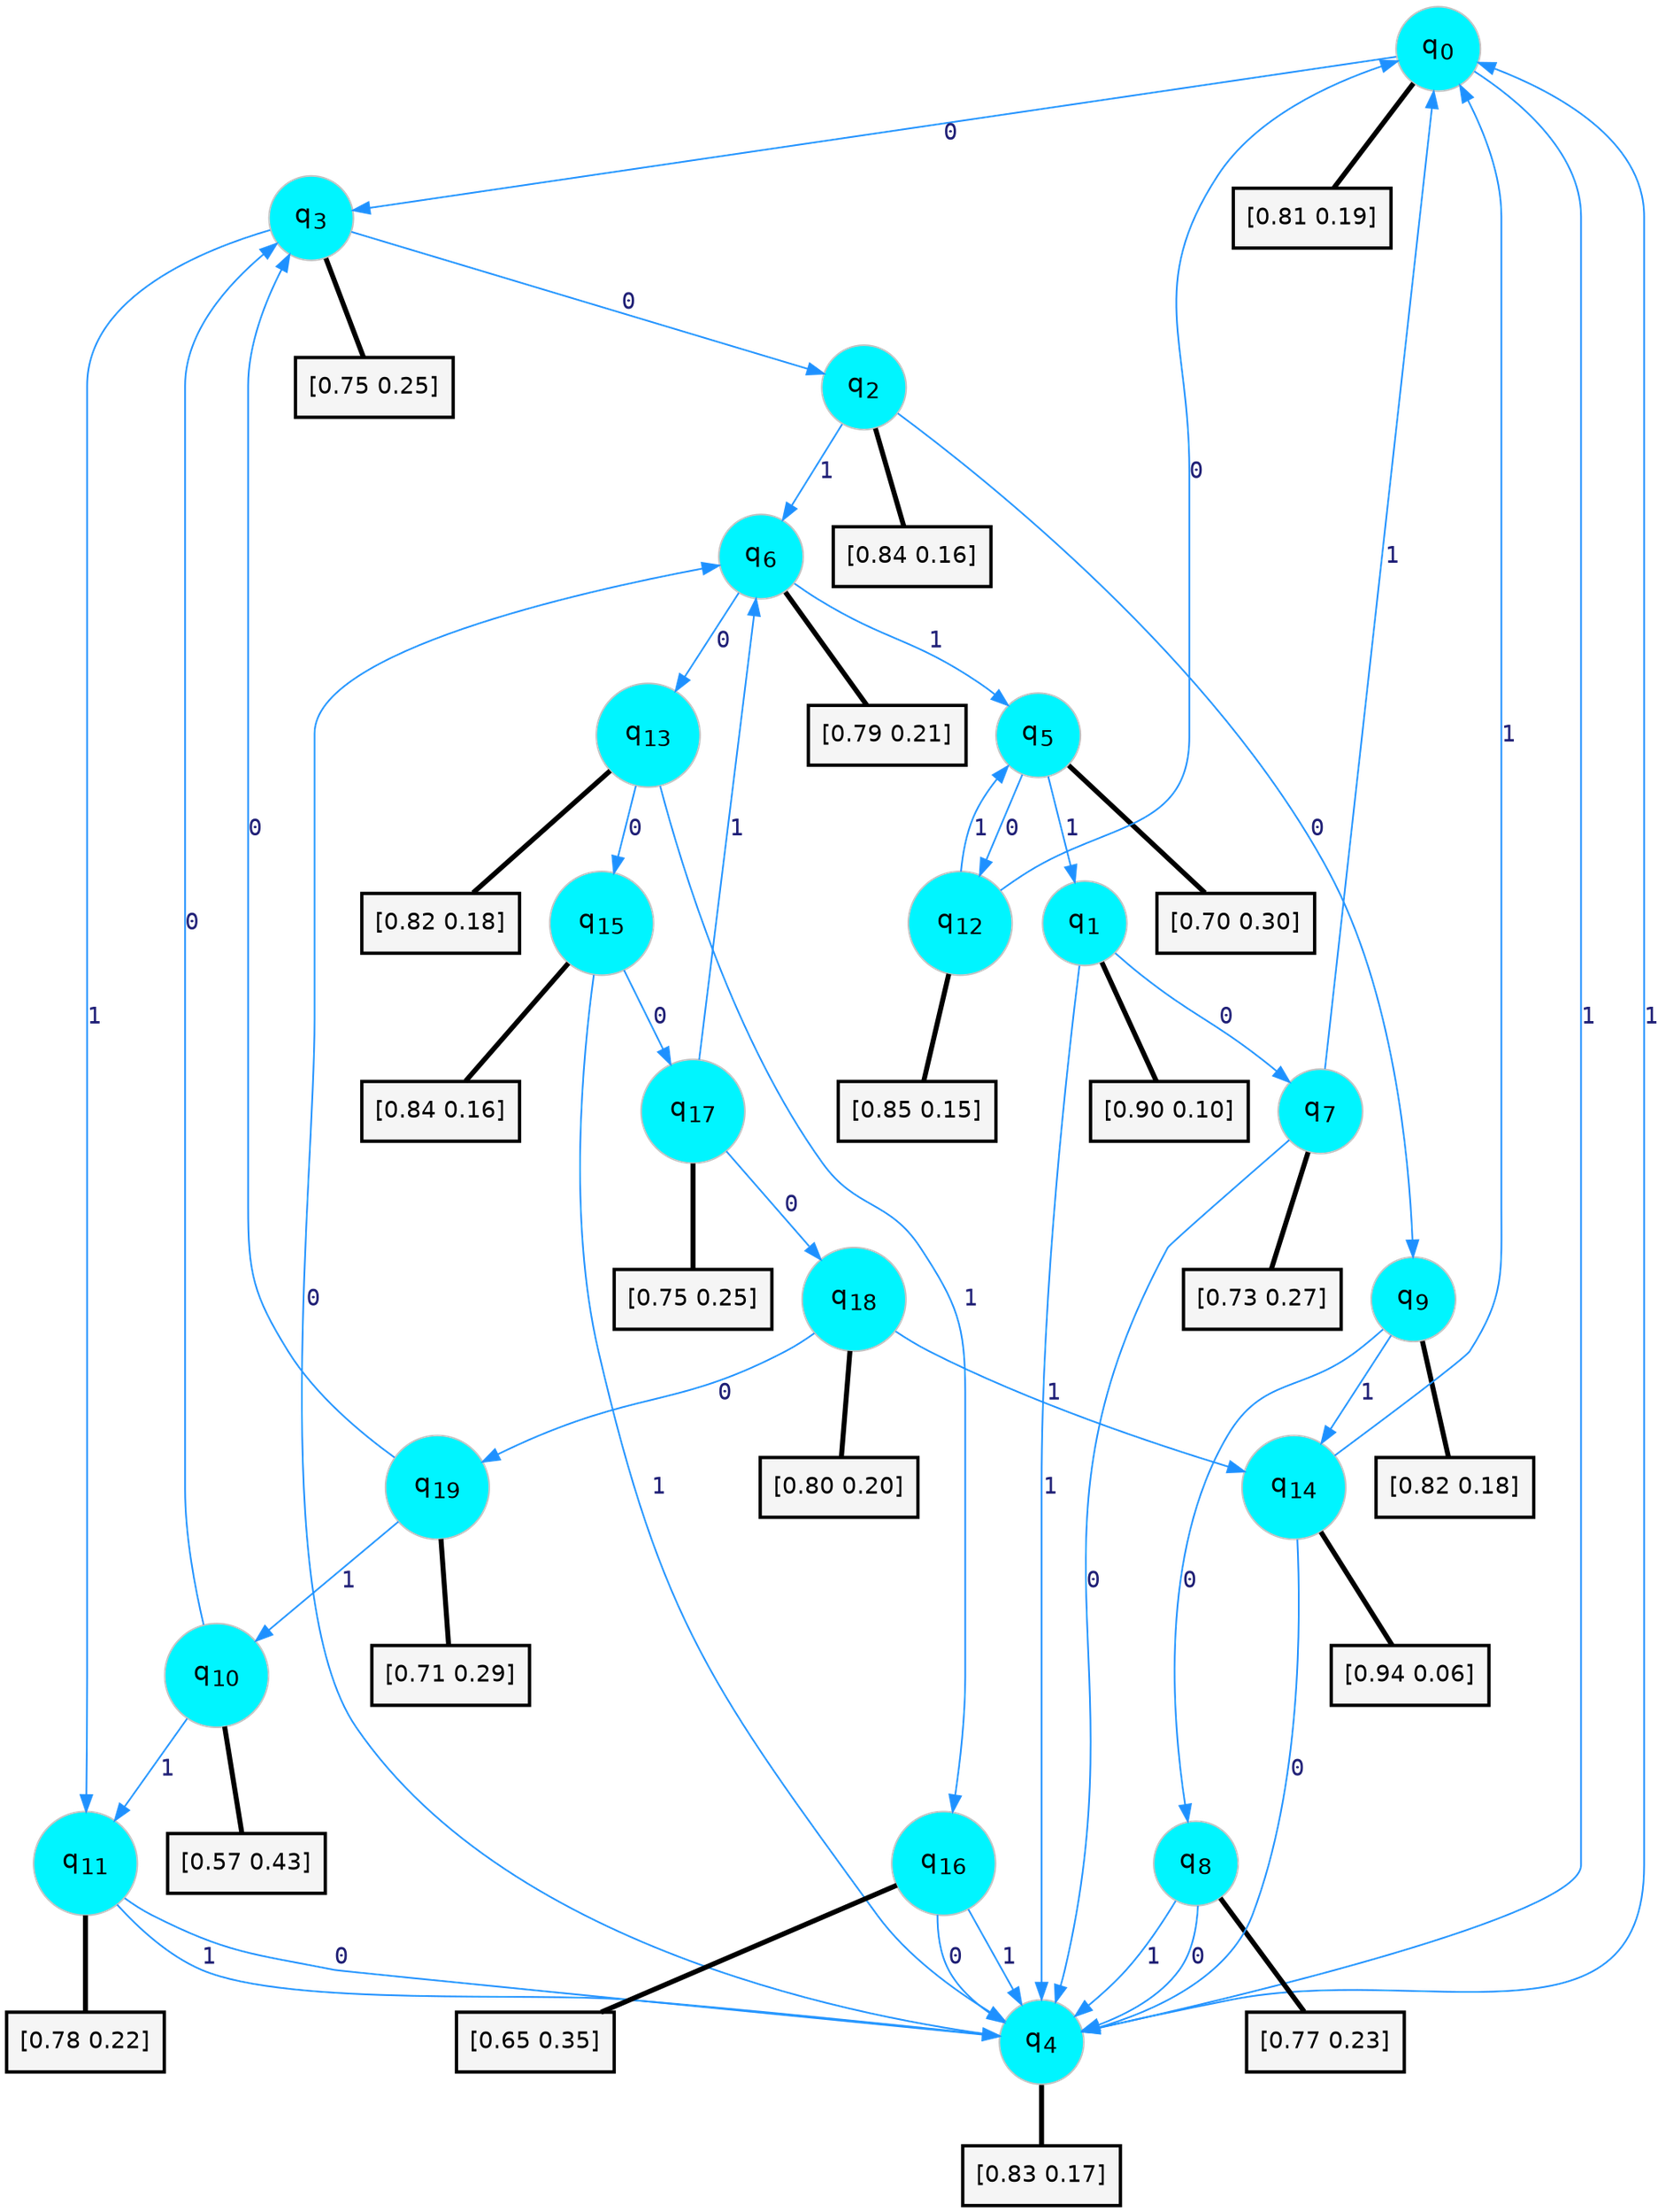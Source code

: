 digraph G {
graph [
bgcolor=transparent, dpi=300, rankdir=TD, size="40,25"];
node [
color=gray, fillcolor=turquoise1, fontcolor=black, fontname=Helvetica, fontsize=16, fontweight=bold, shape=circle, style=filled];
edge [
arrowsize=1, color=dodgerblue1, fontcolor=midnightblue, fontname=courier, fontweight=bold, penwidth=1, style=solid, weight=20];
0[label=<q<SUB>0</SUB>>];
1[label=<q<SUB>1</SUB>>];
2[label=<q<SUB>2</SUB>>];
3[label=<q<SUB>3</SUB>>];
4[label=<q<SUB>4</SUB>>];
5[label=<q<SUB>5</SUB>>];
6[label=<q<SUB>6</SUB>>];
7[label=<q<SUB>7</SUB>>];
8[label=<q<SUB>8</SUB>>];
9[label=<q<SUB>9</SUB>>];
10[label=<q<SUB>10</SUB>>];
11[label=<q<SUB>11</SUB>>];
12[label=<q<SUB>12</SUB>>];
13[label=<q<SUB>13</SUB>>];
14[label=<q<SUB>14</SUB>>];
15[label=<q<SUB>15</SUB>>];
16[label=<q<SUB>16</SUB>>];
17[label=<q<SUB>17</SUB>>];
18[label=<q<SUB>18</SUB>>];
19[label=<q<SUB>19</SUB>>];
20[label="[0.81 0.19]", shape=box,fontcolor=black, fontname=Helvetica, fontsize=14, penwidth=2, fillcolor=whitesmoke,color=black];
21[label="[0.90 0.10]", shape=box,fontcolor=black, fontname=Helvetica, fontsize=14, penwidth=2, fillcolor=whitesmoke,color=black];
22[label="[0.84 0.16]", shape=box,fontcolor=black, fontname=Helvetica, fontsize=14, penwidth=2, fillcolor=whitesmoke,color=black];
23[label="[0.75 0.25]", shape=box,fontcolor=black, fontname=Helvetica, fontsize=14, penwidth=2, fillcolor=whitesmoke,color=black];
24[label="[0.83 0.17]", shape=box,fontcolor=black, fontname=Helvetica, fontsize=14, penwidth=2, fillcolor=whitesmoke,color=black];
25[label="[0.70 0.30]", shape=box,fontcolor=black, fontname=Helvetica, fontsize=14, penwidth=2, fillcolor=whitesmoke,color=black];
26[label="[0.79 0.21]", shape=box,fontcolor=black, fontname=Helvetica, fontsize=14, penwidth=2, fillcolor=whitesmoke,color=black];
27[label="[0.73 0.27]", shape=box,fontcolor=black, fontname=Helvetica, fontsize=14, penwidth=2, fillcolor=whitesmoke,color=black];
28[label="[0.77 0.23]", shape=box,fontcolor=black, fontname=Helvetica, fontsize=14, penwidth=2, fillcolor=whitesmoke,color=black];
29[label="[0.82 0.18]", shape=box,fontcolor=black, fontname=Helvetica, fontsize=14, penwidth=2, fillcolor=whitesmoke,color=black];
30[label="[0.57 0.43]", shape=box,fontcolor=black, fontname=Helvetica, fontsize=14, penwidth=2, fillcolor=whitesmoke,color=black];
31[label="[0.78 0.22]", shape=box,fontcolor=black, fontname=Helvetica, fontsize=14, penwidth=2, fillcolor=whitesmoke,color=black];
32[label="[0.85 0.15]", shape=box,fontcolor=black, fontname=Helvetica, fontsize=14, penwidth=2, fillcolor=whitesmoke,color=black];
33[label="[0.82 0.18]", shape=box,fontcolor=black, fontname=Helvetica, fontsize=14, penwidth=2, fillcolor=whitesmoke,color=black];
34[label="[0.94 0.06]", shape=box,fontcolor=black, fontname=Helvetica, fontsize=14, penwidth=2, fillcolor=whitesmoke,color=black];
35[label="[0.84 0.16]", shape=box,fontcolor=black, fontname=Helvetica, fontsize=14, penwidth=2, fillcolor=whitesmoke,color=black];
36[label="[0.65 0.35]", shape=box,fontcolor=black, fontname=Helvetica, fontsize=14, penwidth=2, fillcolor=whitesmoke,color=black];
37[label="[0.75 0.25]", shape=box,fontcolor=black, fontname=Helvetica, fontsize=14, penwidth=2, fillcolor=whitesmoke,color=black];
38[label="[0.80 0.20]", shape=box,fontcolor=black, fontname=Helvetica, fontsize=14, penwidth=2, fillcolor=whitesmoke,color=black];
39[label="[0.71 0.29]", shape=box,fontcolor=black, fontname=Helvetica, fontsize=14, penwidth=2, fillcolor=whitesmoke,color=black];
0->3 [label=0];
0->4 [label=1];
0->20 [arrowhead=none, penwidth=3,color=black];
1->7 [label=0];
1->4 [label=1];
1->21 [arrowhead=none, penwidth=3,color=black];
2->9 [label=0];
2->6 [label=1];
2->22 [arrowhead=none, penwidth=3,color=black];
3->2 [label=0];
3->11 [label=1];
3->23 [arrowhead=none, penwidth=3,color=black];
4->6 [label=0];
4->0 [label=1];
4->24 [arrowhead=none, penwidth=3,color=black];
5->12 [label=0];
5->1 [label=1];
5->25 [arrowhead=none, penwidth=3,color=black];
6->13 [label=0];
6->5 [label=1];
6->26 [arrowhead=none, penwidth=3,color=black];
7->4 [label=0];
7->0 [label=1];
7->27 [arrowhead=none, penwidth=3,color=black];
8->4 [label=0];
8->4 [label=1];
8->28 [arrowhead=none, penwidth=3,color=black];
9->8 [label=0];
9->14 [label=1];
9->29 [arrowhead=none, penwidth=3,color=black];
10->3 [label=0];
10->11 [label=1];
10->30 [arrowhead=none, penwidth=3,color=black];
11->4 [label=0];
11->4 [label=1];
11->31 [arrowhead=none, penwidth=3,color=black];
12->0 [label=0];
12->5 [label=1];
12->32 [arrowhead=none, penwidth=3,color=black];
13->15 [label=0];
13->16 [label=1];
13->33 [arrowhead=none, penwidth=3,color=black];
14->4 [label=0];
14->0 [label=1];
14->34 [arrowhead=none, penwidth=3,color=black];
15->17 [label=0];
15->4 [label=1];
15->35 [arrowhead=none, penwidth=3,color=black];
16->4 [label=0];
16->4 [label=1];
16->36 [arrowhead=none, penwidth=3,color=black];
17->18 [label=0];
17->6 [label=1];
17->37 [arrowhead=none, penwidth=3,color=black];
18->19 [label=0];
18->14 [label=1];
18->38 [arrowhead=none, penwidth=3,color=black];
19->3 [label=0];
19->10 [label=1];
19->39 [arrowhead=none, penwidth=3,color=black];
}
